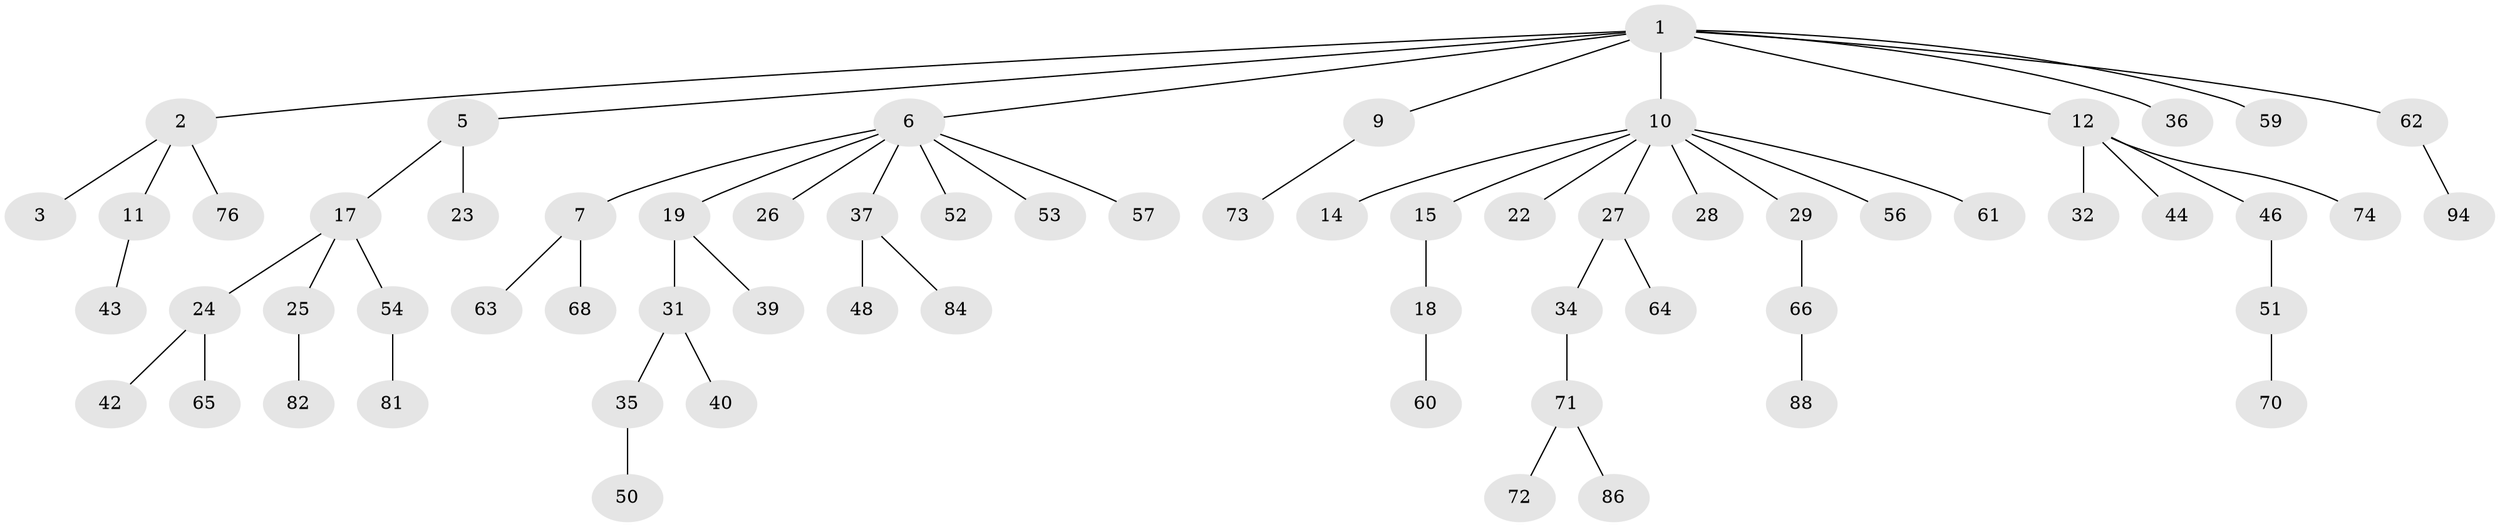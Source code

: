 // Generated by graph-tools (version 1.1) at 2025/24/03/03/25 07:24:06]
// undirected, 64 vertices, 63 edges
graph export_dot {
graph [start="1"]
  node [color=gray90,style=filled];
  1 [super="+4"];
  2 [super="+49"];
  3;
  5 [super="+8"];
  6 [super="+16"];
  7 [super="+38"];
  9 [super="+33"];
  10 [super="+13"];
  11 [super="+20"];
  12 [super="+21"];
  14;
  15 [super="+75"];
  17 [super="+90"];
  18 [super="+55"];
  19;
  22;
  23;
  24 [super="+30"];
  25 [super="+41"];
  26;
  27 [super="+87"];
  28;
  29;
  31 [super="+91"];
  32 [super="+79"];
  34;
  35;
  36;
  37 [super="+45"];
  39 [super="+47"];
  40;
  42;
  43;
  44;
  46 [super="+58"];
  48;
  50;
  51;
  52 [super="+69"];
  53;
  54 [super="+67"];
  56;
  57;
  59;
  60;
  61;
  62;
  63 [super="+83"];
  64;
  65 [super="+93"];
  66 [super="+85"];
  68 [super="+80"];
  70 [super="+77"];
  71 [super="+78"];
  72;
  73;
  74;
  76;
  81 [super="+89"];
  82 [super="+92"];
  84;
  86;
  88;
  94;
  1 -- 2;
  1 -- 5;
  1 -- 6;
  1 -- 9;
  1 -- 10;
  1 -- 12;
  1 -- 36;
  1 -- 62;
  1 -- 59;
  2 -- 3;
  2 -- 11;
  2 -- 76;
  5 -- 17;
  5 -- 23;
  6 -- 7;
  6 -- 19;
  6 -- 26;
  6 -- 37;
  6 -- 53;
  6 -- 57;
  6 -- 52;
  7 -- 68;
  7 -- 63;
  9 -- 73;
  10 -- 14;
  10 -- 15;
  10 -- 22;
  10 -- 28;
  10 -- 29;
  10 -- 56;
  10 -- 27;
  10 -- 61;
  11 -- 43;
  12 -- 32;
  12 -- 46;
  12 -- 74;
  12 -- 44;
  15 -- 18;
  17 -- 24;
  17 -- 25;
  17 -- 54;
  18 -- 60;
  19 -- 31;
  19 -- 39;
  24 -- 42;
  24 -- 65;
  25 -- 82;
  27 -- 34;
  27 -- 64;
  29 -- 66;
  31 -- 35;
  31 -- 40;
  34 -- 71;
  35 -- 50;
  37 -- 84;
  37 -- 48;
  46 -- 51;
  51 -- 70;
  54 -- 81;
  62 -- 94;
  66 -- 88;
  71 -- 72;
  71 -- 86;
}
